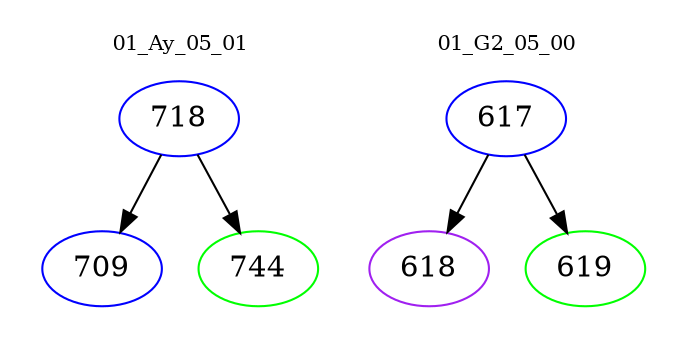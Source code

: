 digraph{
subgraph cluster_0 {
color = white
label = "01_Ay_05_01";
fontsize=10;
T0_718 [label="718", color="blue"]
T0_718 -> T0_709 [color="black"]
T0_709 [label="709", color="blue"]
T0_718 -> T0_744 [color="black"]
T0_744 [label="744", color="green"]
}
subgraph cluster_1 {
color = white
label = "01_G2_05_00";
fontsize=10;
T1_617 [label="617", color="blue"]
T1_617 -> T1_618 [color="black"]
T1_618 [label="618", color="purple"]
T1_617 -> T1_619 [color="black"]
T1_619 [label="619", color="green"]
}
}

